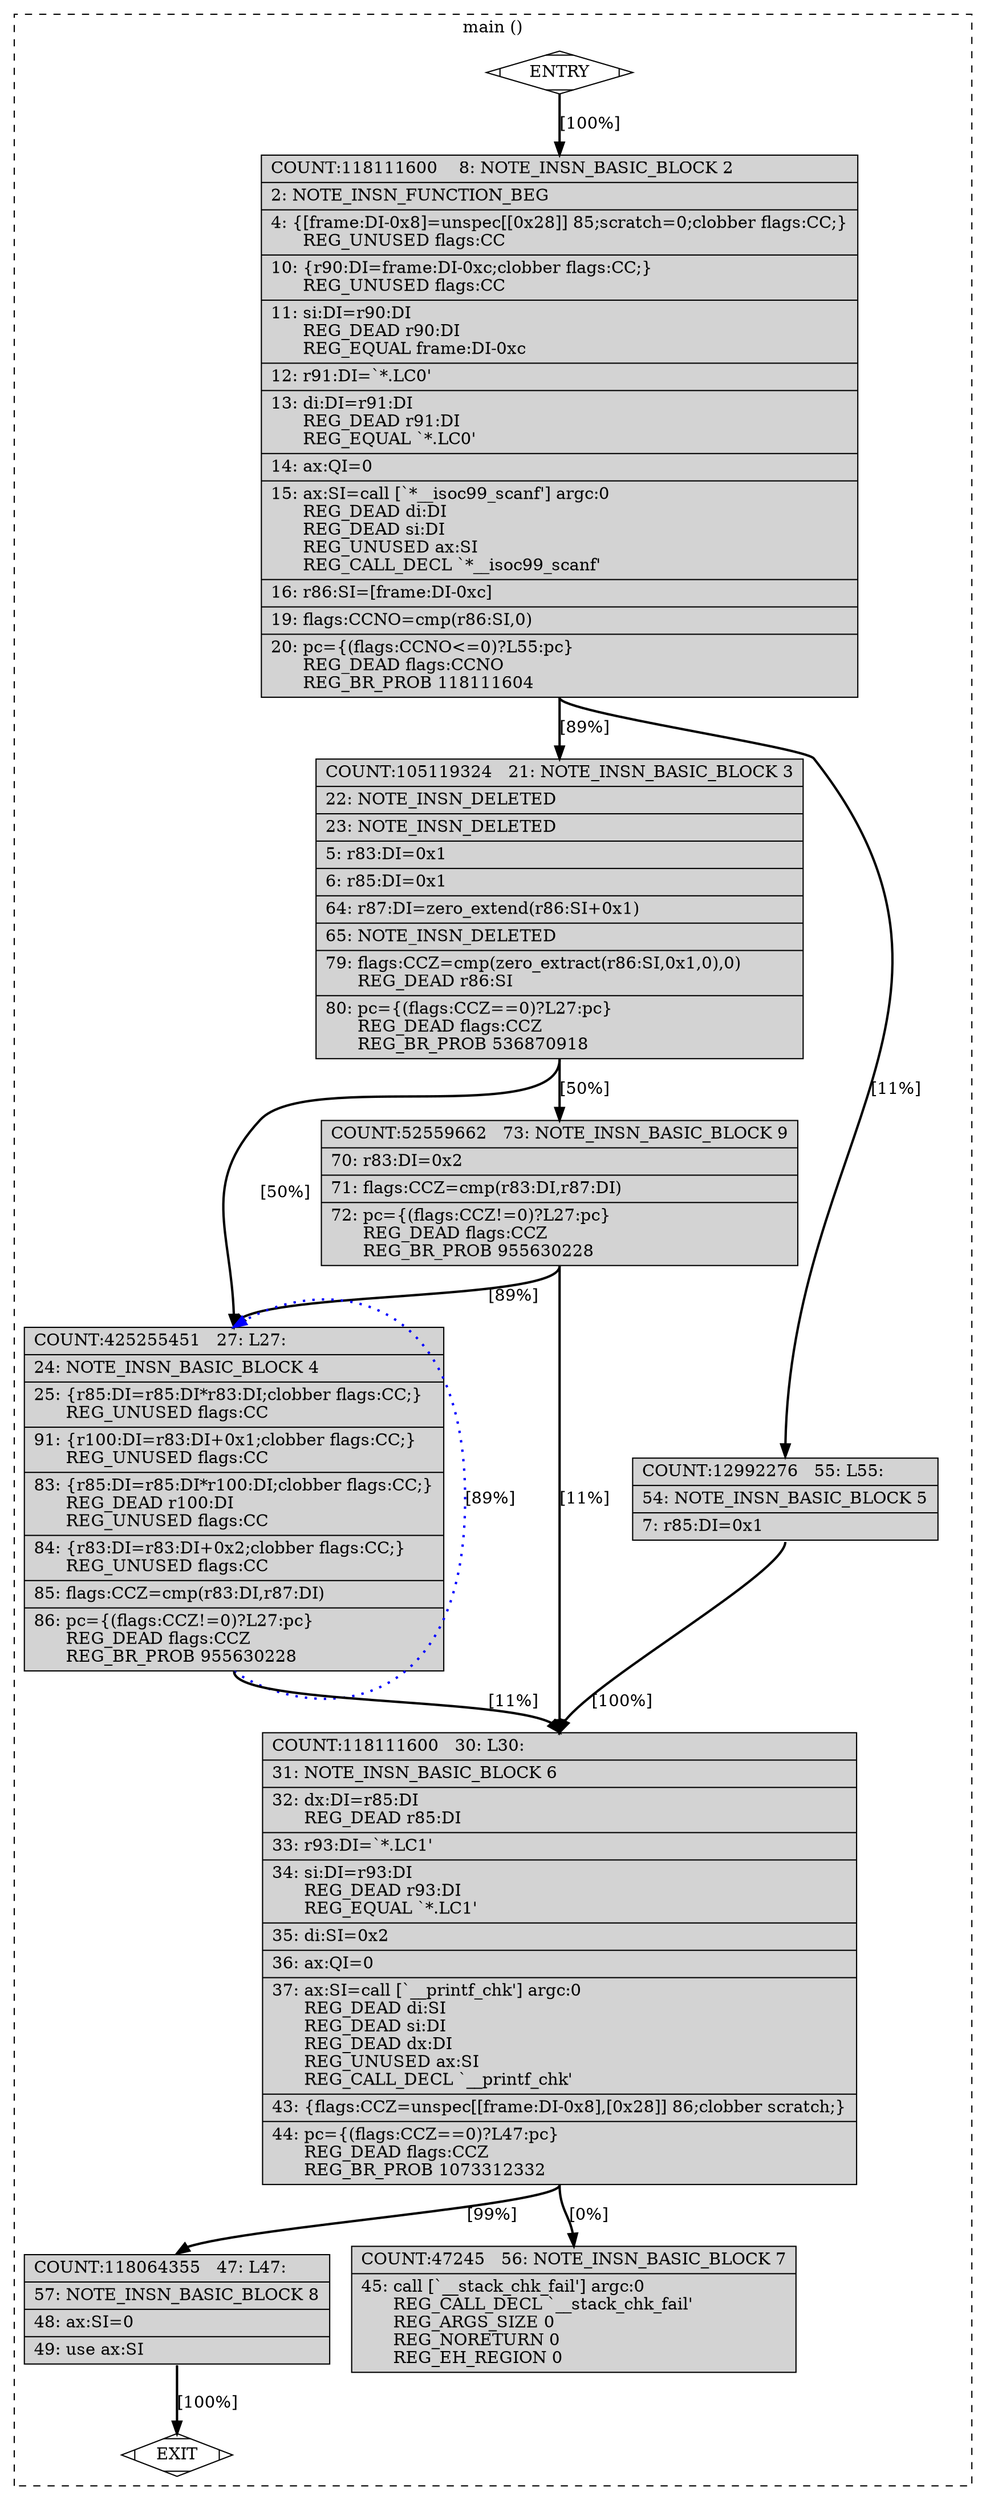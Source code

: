 digraph "main.c.289r.stv2" {
overlap=false;
subgraph "cluster_main" {
	style="dashed";
	color="black";
	label="main ()";
	fn_23_basic_block_0 [shape=Mdiamond,style=filled,fillcolor=white,label="ENTRY"];

	fn_23_basic_block_2 [shape=record,style=filled,fillcolor=lightgrey,label="{COUNT:118111600\ \ \ \ 8:\ NOTE_INSN_BASIC_BLOCK\ 2\l\
|\ \ \ \ 2:\ NOTE_INSN_FUNCTION_BEG\l\
|\ \ \ \ 4:\ \{[frame:DI-0x8]=unspec[[0x28]]\ 85;scratch=0;clobber\ flags:CC;\}\l\
\ \ \ \ \ \ REG_UNUSED\ flags:CC\l\
|\ \ \ 10:\ \{r90:DI=frame:DI-0xc;clobber\ flags:CC;\}\l\
\ \ \ \ \ \ REG_UNUSED\ flags:CC\l\
|\ \ \ 11:\ si:DI=r90:DI\l\
\ \ \ \ \ \ REG_DEAD\ r90:DI\l\
\ \ \ \ \ \ REG_EQUAL\ frame:DI-0xc\l\
|\ \ \ 12:\ r91:DI=`*.LC0'\l\
|\ \ \ 13:\ di:DI=r91:DI\l\
\ \ \ \ \ \ REG_DEAD\ r91:DI\l\
\ \ \ \ \ \ REG_EQUAL\ `*.LC0'\l\
|\ \ \ 14:\ ax:QI=0\l\
|\ \ \ 15:\ ax:SI=call\ [`*__isoc99_scanf']\ argc:0\l\
\ \ \ \ \ \ REG_DEAD\ di:DI\l\
\ \ \ \ \ \ REG_DEAD\ si:DI\l\
\ \ \ \ \ \ REG_UNUSED\ ax:SI\l\
\ \ \ \ \ \ REG_CALL_DECL\ `*__isoc99_scanf'\l\
|\ \ \ 16:\ r86:SI=[frame:DI-0xc]\l\
|\ \ \ 19:\ flags:CCNO=cmp(r86:SI,0)\l\
|\ \ \ 20:\ pc=\{(flags:CCNO\<=0)?L55:pc\}\l\
\ \ \ \ \ \ REG_DEAD\ flags:CCNO\l\
\ \ \ \ \ \ REG_BR_PROB\ 118111604\l\
}"];

	fn_23_basic_block_5 [shape=record,style=filled,fillcolor=lightgrey,label="{COUNT:12992276\ \ \ 55:\ L55:\l\
|\ \ \ 54:\ NOTE_INSN_BASIC_BLOCK\ 5\l\
|\ \ \ \ 7:\ r85:DI=0x1\l\
}"];

	fn_23_basic_block_3 [shape=record,style=filled,fillcolor=lightgrey,label="{COUNT:105119324\ \ \ 21:\ NOTE_INSN_BASIC_BLOCK\ 3\l\
|\ \ \ 22:\ NOTE_INSN_DELETED\l\
|\ \ \ 23:\ NOTE_INSN_DELETED\l\
|\ \ \ \ 5:\ r83:DI=0x1\l\
|\ \ \ \ 6:\ r85:DI=0x1\l\
|\ \ \ 64:\ r87:DI=zero_extend(r86:SI+0x1)\l\
|\ \ \ 65:\ NOTE_INSN_DELETED\l\
|\ \ \ 79:\ flags:CCZ=cmp(zero_extract(r86:SI,0x1,0),0)\l\
\ \ \ \ \ \ REG_DEAD\ r86:SI\l\
|\ \ \ 80:\ pc=\{(flags:CCZ==0)?L27:pc\}\l\
\ \ \ \ \ \ REG_DEAD\ flags:CCZ\l\
\ \ \ \ \ \ REG_BR_PROB\ 536870918\l\
}"];

	fn_23_basic_block_9 [shape=record,style=filled,fillcolor=lightgrey,label="{COUNT:52559662\ \ \ 73:\ NOTE_INSN_BASIC_BLOCK\ 9\l\
|\ \ \ 70:\ r83:DI=0x2\l\
|\ \ \ 71:\ flags:CCZ=cmp(r83:DI,r87:DI)\l\
|\ \ \ 72:\ pc=\{(flags:CCZ!=0)?L27:pc\}\l\
\ \ \ \ \ \ REG_DEAD\ flags:CCZ\l\
\ \ \ \ \ \ REG_BR_PROB\ 955630228\l\
}"];

	fn_23_basic_block_4 [shape=record,style=filled,fillcolor=lightgrey,label="{COUNT:425255451\ \ \ 27:\ L27:\l\
|\ \ \ 24:\ NOTE_INSN_BASIC_BLOCK\ 4\l\
|\ \ \ 25:\ \{r85:DI=r85:DI*r83:DI;clobber\ flags:CC;\}\l\
\ \ \ \ \ \ REG_UNUSED\ flags:CC\l\
|\ \ \ 91:\ \{r100:DI=r83:DI+0x1;clobber\ flags:CC;\}\l\
\ \ \ \ \ \ REG_UNUSED\ flags:CC\l\
|\ \ \ 83:\ \{r85:DI=r85:DI*r100:DI;clobber\ flags:CC;\}\l\
\ \ \ \ \ \ REG_DEAD\ r100:DI\l\
\ \ \ \ \ \ REG_UNUSED\ flags:CC\l\
|\ \ \ 84:\ \{r83:DI=r83:DI+0x2;clobber\ flags:CC;\}\l\
\ \ \ \ \ \ REG_UNUSED\ flags:CC\l\
|\ \ \ 85:\ flags:CCZ=cmp(r83:DI,r87:DI)\l\
|\ \ \ 86:\ pc=\{(flags:CCZ!=0)?L27:pc\}\l\
\ \ \ \ \ \ REG_DEAD\ flags:CCZ\l\
\ \ \ \ \ \ REG_BR_PROB\ 955630228\l\
}"];

	fn_23_basic_block_6 [shape=record,style=filled,fillcolor=lightgrey,label="{COUNT:118111600\ \ \ 30:\ L30:\l\
|\ \ \ 31:\ NOTE_INSN_BASIC_BLOCK\ 6\l\
|\ \ \ 32:\ dx:DI=r85:DI\l\
\ \ \ \ \ \ REG_DEAD\ r85:DI\l\
|\ \ \ 33:\ r93:DI=`*.LC1'\l\
|\ \ \ 34:\ si:DI=r93:DI\l\
\ \ \ \ \ \ REG_DEAD\ r93:DI\l\
\ \ \ \ \ \ REG_EQUAL\ `*.LC1'\l\
|\ \ \ 35:\ di:SI=0x2\l\
|\ \ \ 36:\ ax:QI=0\l\
|\ \ \ 37:\ ax:SI=call\ [`__printf_chk']\ argc:0\l\
\ \ \ \ \ \ REG_DEAD\ di:SI\l\
\ \ \ \ \ \ REG_DEAD\ si:DI\l\
\ \ \ \ \ \ REG_DEAD\ dx:DI\l\
\ \ \ \ \ \ REG_UNUSED\ ax:SI\l\
\ \ \ \ \ \ REG_CALL_DECL\ `__printf_chk'\l\
|\ \ \ 43:\ \{flags:CCZ=unspec[[frame:DI-0x8],[0x28]]\ 86;clobber\ scratch;\}\l\
|\ \ \ 44:\ pc=\{(flags:CCZ==0)?L47:pc\}\l\
\ \ \ \ \ \ REG_DEAD\ flags:CCZ\l\
\ \ \ \ \ \ REG_BR_PROB\ 1073312332\l\
}"];

	fn_23_basic_block_7 [shape=record,style=filled,fillcolor=lightgrey,label="{COUNT:47245\ \ \ 56:\ NOTE_INSN_BASIC_BLOCK\ 7\l\
|\ \ \ 45:\ call\ [`__stack_chk_fail']\ argc:0\l\
\ \ \ \ \ \ REG_CALL_DECL\ `__stack_chk_fail'\l\
\ \ \ \ \ \ REG_ARGS_SIZE\ 0\l\
\ \ \ \ \ \ REG_NORETURN\ 0\l\
\ \ \ \ \ \ REG_EH_REGION\ 0\l\
}"];

	fn_23_basic_block_8 [shape=record,style=filled,fillcolor=lightgrey,label="{COUNT:118064355\ \ \ 47:\ L47:\l\
|\ \ \ 57:\ NOTE_INSN_BASIC_BLOCK\ 8\l\
|\ \ \ 48:\ ax:SI=0\l\
|\ \ \ 49:\ use\ ax:SI\l\
}"];

	fn_23_basic_block_1 [shape=Mdiamond,style=filled,fillcolor=white,label="EXIT"];

	fn_23_basic_block_0:s -> fn_23_basic_block_2:n [style="solid,bold",color=black,weight=100,constraint=true,label="[100%]"];
	fn_23_basic_block_2:s -> fn_23_basic_block_3:n [style="solid,bold",color=black,weight=100,constraint=true,label="[89%]"];
	fn_23_basic_block_2:s -> fn_23_basic_block_5:n [style="solid,bold",color=black,weight=10,constraint=true,label="[11%]"];
	fn_23_basic_block_3:s -> fn_23_basic_block_9:n [style="solid,bold",color=black,weight=100,constraint=true,label="[50%]"];
	fn_23_basic_block_3:s -> fn_23_basic_block_4:n [style="solid,bold",color=black,weight=10,constraint=true,label="[50%]"];
	fn_23_basic_block_4:s -> fn_23_basic_block_4:n [style="dotted,bold",color=blue,weight=10,constraint=false,label="[89%]"];
	fn_23_basic_block_4:s -> fn_23_basic_block_6:n [style="solid,bold",color=black,weight=100,constraint=true,label="[11%]"];
	fn_23_basic_block_5:s -> fn_23_basic_block_6:n [style="solid,bold",color=black,weight=100,constraint=true,label="[100%]"];
	fn_23_basic_block_6:s -> fn_23_basic_block_8:n [style="solid,bold",color=black,weight=10,constraint=true,label="[99%]"];
	fn_23_basic_block_6:s -> fn_23_basic_block_7:n [style="solid,bold",color=black,weight=100,constraint=true,label="[0%]"];
	fn_23_basic_block_8:s -> fn_23_basic_block_1:n [style="solid,bold",color=black,weight=100,constraint=true,label="[100%]"];
	fn_23_basic_block_9:s -> fn_23_basic_block_4:n [style="solid,bold",color=black,weight=10,constraint=true,label="[89%]"];
	fn_23_basic_block_9:s -> fn_23_basic_block_6:n [style="solid,bold",color=black,weight=100,constraint=true,label="[11%]"];
	fn_23_basic_block_0:s -> fn_23_basic_block_1:n [style="invis",constraint=true];
}
}

